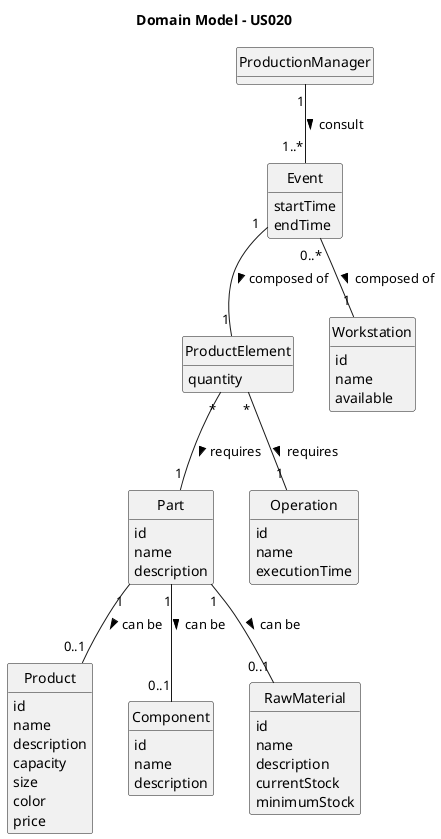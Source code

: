 @startuml
skinparam monochrome true
skinparam packageStyle rectangle
skinparam shadowing false

skinparam classAttributeIconSize 0

hide circle
hide methods

title Domain Model - US020

class ProductionManager {
}

class Event {
    startTime
    endTime
}

class Product {
    id
    name
    description
    capacity
    size
    color
    price
}

class ProductElement {
    quantity
}

class Part {
    id
    name
    description
}

class Component {
    id
    name
    description
}

class RawMaterial {
    id
    name
    description
    currentStock
    minimumStock
}

class Operation {
    id
    name
    executionTime
}

class Workstation {
    id
    name
    available
}

ProductionManager "1" -- "1..*" Event : consult >
Event "1" -- "1" ProductElement : composed of >
Event "0..*" -- "1" Workstation : composed of >
ProductElement "*" -- "1" Operation : requires >
ProductElement "*" -- "1" Part : requires >
Part "1" -- "0..1" Product : can be >
Part "1" -- "0..1" Component : can be >
Part "1" -- "0..1" RawMaterial : can be >

@enduml

